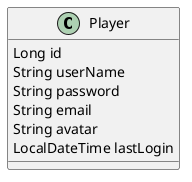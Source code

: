 @startuml

class Player{
    Long id
    String userName
    String password
    String email
    String avatar
    LocalDateTime lastLogin
}

@enduml